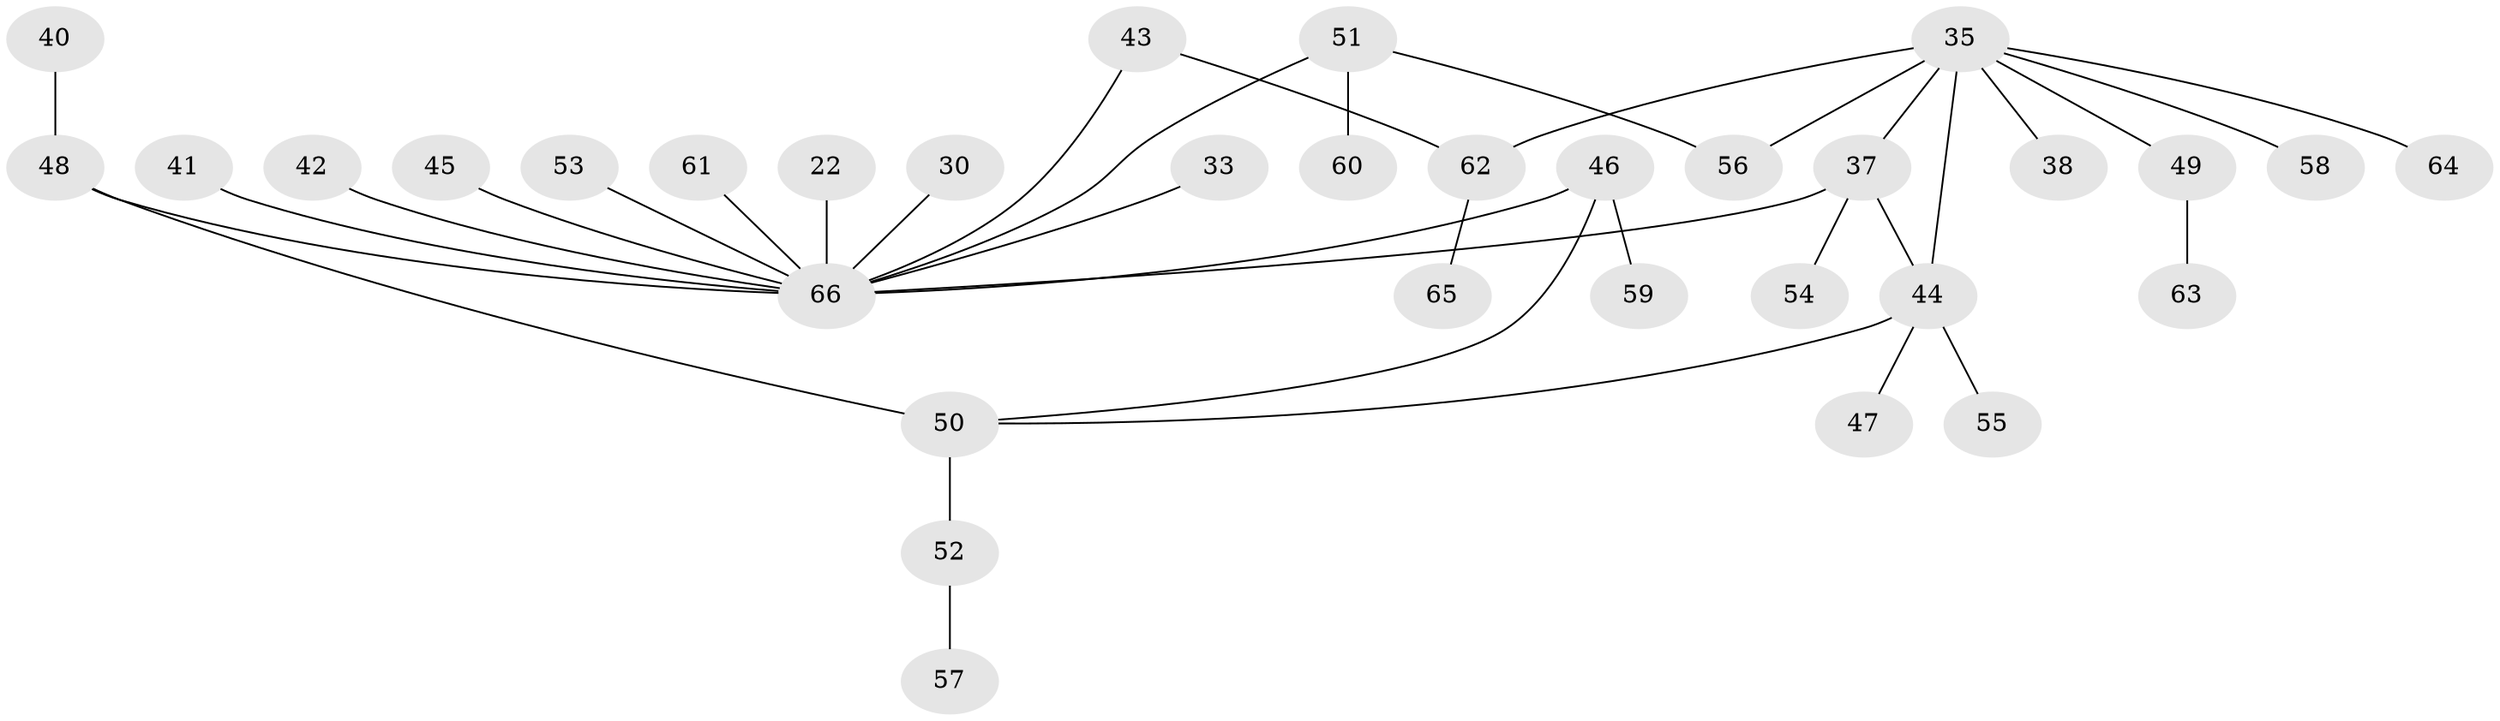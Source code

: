 // original degree distribution, {5: 0.06060606060606061, 3: 0.24242424242424243, 4: 0.07575757575757576, 1: 0.3939393939393939, 2: 0.22727272727272727}
// Generated by graph-tools (version 1.1) at 2025/42/03/09/25 04:42:55]
// undirected, 33 vertices, 37 edges
graph export_dot {
graph [start="1"]
  node [color=gray90,style=filled];
  22;
  30;
  33;
  35 [super="+24+25+19"];
  37 [super="+20+26"];
  38;
  40;
  41;
  42;
  43 [super="+36"];
  44 [super="+23+39"];
  45;
  46 [super="+29"];
  47;
  48 [super="+7+32"];
  49;
  50 [super="+28"];
  51;
  52;
  53;
  54;
  55;
  56;
  57;
  58;
  59;
  60;
  61;
  62;
  63;
  64;
  65;
  66 [super="+1+2+3+6+34+31"];
  22 -- 66;
  30 -- 66;
  33 -- 66;
  35 -- 62;
  35 -- 37 [weight=2];
  35 -- 64;
  35 -- 38;
  35 -- 44;
  35 -- 49;
  35 -- 56;
  35 -- 58;
  37 -- 54;
  37 -- 66;
  37 -- 44;
  40 -- 48;
  41 -- 66;
  42 -- 66;
  43 -- 66;
  43 -- 62;
  44 -- 47;
  44 -- 50;
  44 -- 55;
  45 -- 66;
  46 -- 59;
  46 -- 66;
  46 -- 50;
  48 -- 50 [weight=2];
  48 -- 66;
  49 -- 63;
  50 -- 52;
  51 -- 60;
  51 -- 56;
  51 -- 66;
  52 -- 57;
  53 -- 66;
  61 -- 66;
  62 -- 65;
}
